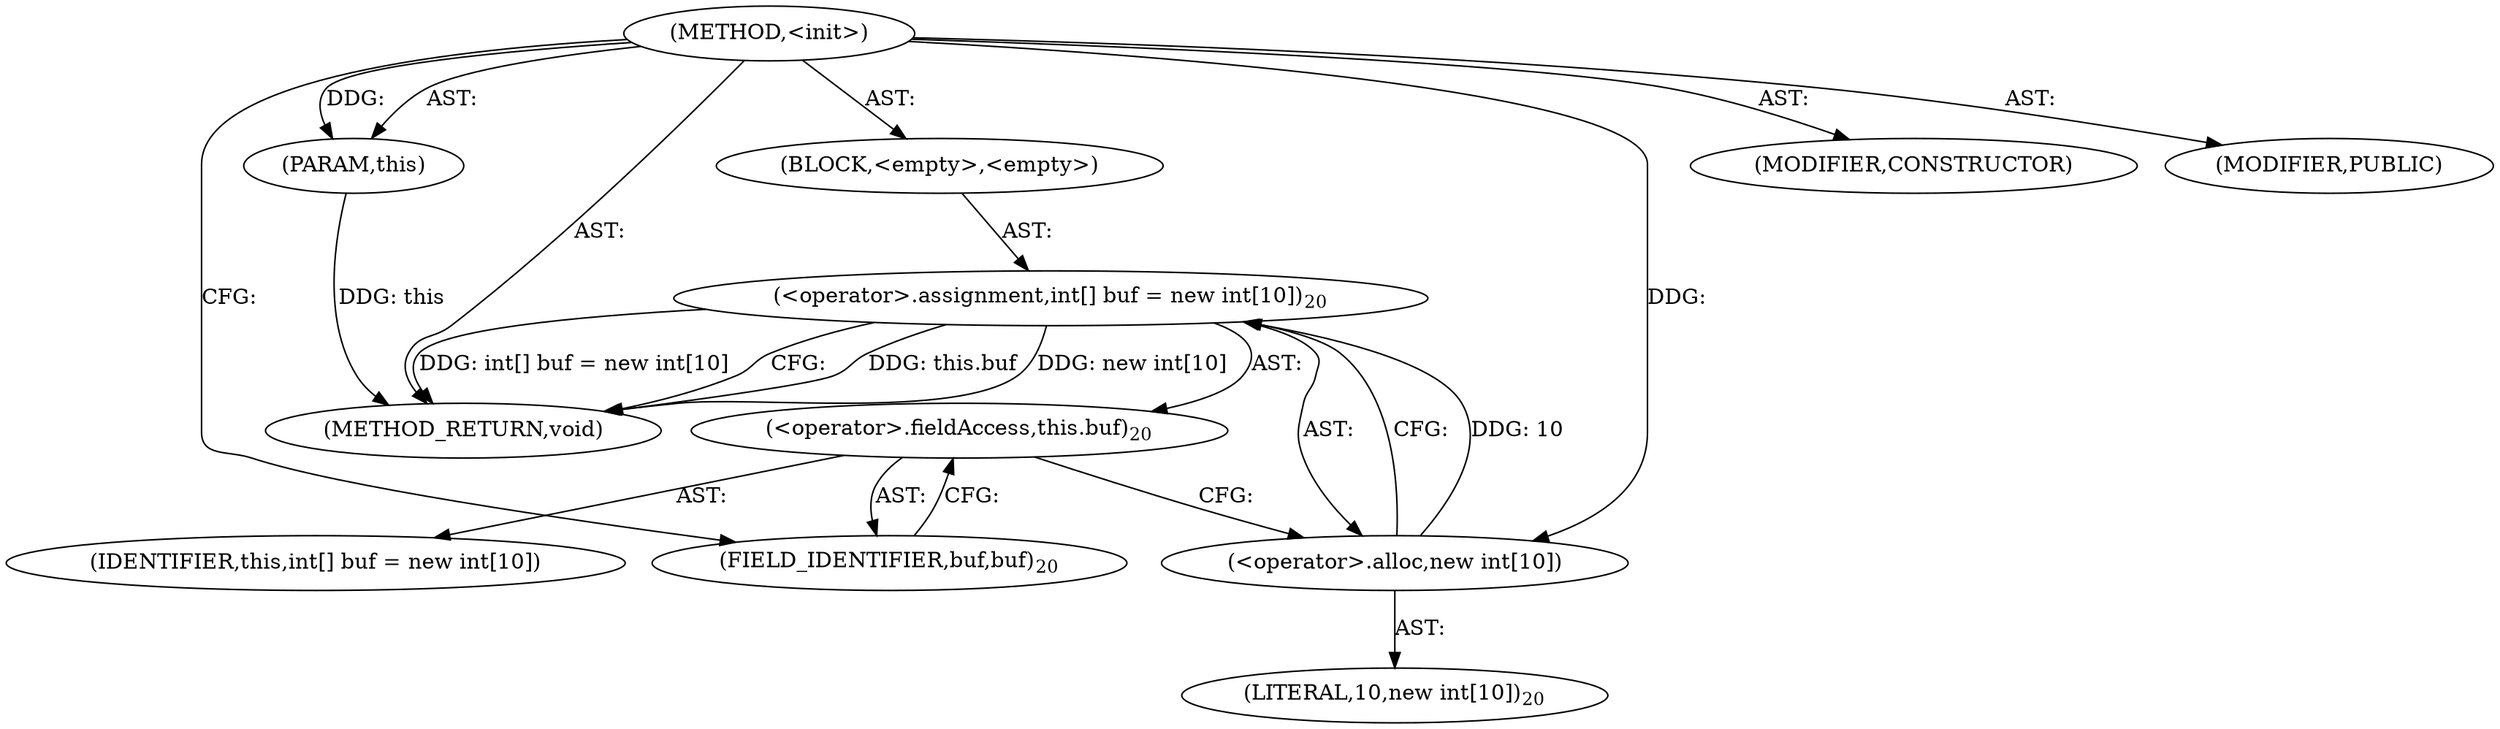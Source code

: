 digraph "&lt;init&gt;" {  
"39" [label = <(METHOD,&lt;init&gt;)> ]
"40" [label = <(PARAM,this)> ]
"41" [label = <(BLOCK,&lt;empty&gt;,&lt;empty&gt;)> ]
"42" [label = <(&lt;operator&gt;.assignment,int[] buf = new int[10])<SUB>20</SUB>> ]
"43" [label = <(&lt;operator&gt;.fieldAccess,this.buf)<SUB>20</SUB>> ]
"44" [label = <(IDENTIFIER,this,int[] buf = new int[10])> ]
"45" [label = <(FIELD_IDENTIFIER,buf,buf)<SUB>20</SUB>> ]
"46" [label = <(&lt;operator&gt;.alloc,new int[10])> ]
"47" [label = <(LITERAL,10,new int[10])<SUB>20</SUB>> ]
"48" [label = <(MODIFIER,CONSTRUCTOR)> ]
"49" [label = <(MODIFIER,PUBLIC)> ]
"50" [label = <(METHOD_RETURN,void)> ]
  "39" -> "40"  [ label = "AST: "] 
  "39" -> "41"  [ label = "AST: "] 
  "39" -> "48"  [ label = "AST: "] 
  "39" -> "49"  [ label = "AST: "] 
  "39" -> "50"  [ label = "AST: "] 
  "41" -> "42"  [ label = "AST: "] 
  "42" -> "43"  [ label = "AST: "] 
  "42" -> "46"  [ label = "AST: "] 
  "43" -> "44"  [ label = "AST: "] 
  "43" -> "45"  [ label = "AST: "] 
  "46" -> "47"  [ label = "AST: "] 
  "42" -> "50"  [ label = "CFG: "] 
  "43" -> "46"  [ label = "CFG: "] 
  "46" -> "42"  [ label = "CFG: "] 
  "45" -> "43"  [ label = "CFG: "] 
  "39" -> "45"  [ label = "CFG: "] 
  "40" -> "50"  [ label = "DDG: this"] 
  "42" -> "50"  [ label = "DDG: this.buf"] 
  "42" -> "50"  [ label = "DDG: new int[10]"] 
  "42" -> "50"  [ label = "DDG: int[] buf = new int[10]"] 
  "39" -> "40"  [ label = "DDG: "] 
  "46" -> "42"  [ label = "DDG: 10"] 
  "39" -> "46"  [ label = "DDG: "] 
}
